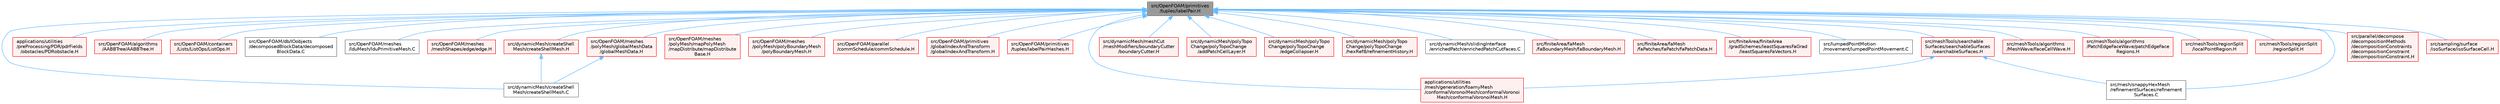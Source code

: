 digraph "src/OpenFOAM/primitives/tuples/labelPair.H"
{
 // LATEX_PDF_SIZE
  bgcolor="transparent";
  edge [fontname=Helvetica,fontsize=10,labelfontname=Helvetica,labelfontsize=10];
  node [fontname=Helvetica,fontsize=10,shape=box,height=0.2,width=0.4];
  Node1 [id="Node000001",label="src/OpenFOAM/primitives\l/tuples/labelPair.H",height=0.2,width=0.4,color="gray40", fillcolor="grey60", style="filled", fontcolor="black",tooltip=" "];
  Node1 -> Node2 [id="edge1_Node000001_Node000002",dir="back",color="steelblue1",style="solid",tooltip=" "];
  Node2 [id="Node000002",label="applications/utilities\l/mesh/generation/foamyMesh\l/conformalVoronoiMesh/conformalVoronoi\lMesh/conformalVoronoiMesh.H",height=0.2,width=0.4,color="red", fillcolor="#FFF0F0", style="filled",URL="$conformalVoronoiMesh_8H.html",tooltip=" "];
  Node1 -> Node17 [id="edge2_Node000001_Node000017",dir="back",color="steelblue1",style="solid",tooltip=" "];
  Node17 [id="Node000017",label="applications/utilities\l/preProcessing/PDR/pdrFields\l/obstacles/PDRobstacle.H",height=0.2,width=0.4,color="red", fillcolor="#FFF0F0", style="filled",URL="$PDRobstacle_8H.html",tooltip=" "];
  Node1 -> Node20 [id="edge3_Node000001_Node000020",dir="back",color="steelblue1",style="solid",tooltip=" "];
  Node20 [id="Node000020",label="src/OpenFOAM/algorithms\l/AABBTree/AABBTree.H",height=0.2,width=0.4,color="red", fillcolor="#FFF0F0", style="filled",URL="$AABBTree_8H.html",tooltip=" "];
  Node1 -> Node27 [id="edge4_Node000001_Node000027",dir="back",color="steelblue1",style="solid",tooltip=" "];
  Node27 [id="Node000027",label="src/OpenFOAM/containers\l/Lists/ListOps/ListOps.H",height=0.2,width=0.4,color="red", fillcolor="#FFF0F0", style="filled",URL="$ListOps_8H.html",tooltip="Various functions to operate on Lists."];
  Node1 -> Node847 [id="edge5_Node000001_Node000847",dir="back",color="steelblue1",style="solid",tooltip=" "];
  Node847 [id="Node000847",label="src/OpenFOAM/db/IOobjects\l/decomposedBlockData/decomposed\lBlockData.C",height=0.2,width=0.4,color="grey40", fillcolor="white", style="filled",URL="$decomposedBlockData_8C.html",tooltip=" "];
  Node1 -> Node3435 [id="edge6_Node000001_Node003435",dir="back",color="steelblue1",style="solid",tooltip=" "];
  Node3435 [id="Node003435",label="src/OpenFOAM/meshes\l/lduMesh/lduPrimitiveMesh.C",height=0.2,width=0.4,color="grey40", fillcolor="white", style="filled",URL="$lduPrimitiveMesh_8C.html",tooltip=" "];
  Node1 -> Node5579 [id="edge7_Node000001_Node005579",dir="back",color="steelblue1",style="solid",tooltip=" "];
  Node5579 [id="Node005579",label="src/OpenFOAM/meshes\l/meshShapes/edge/edge.H",height=0.2,width=0.4,color="red", fillcolor="#FFF0F0", style="filled",URL="$edge_8H.html",tooltip=" "];
  Node1 -> Node5740 [id="edge8_Node000001_Node005740",dir="back",color="steelblue1",style="solid",tooltip=" "];
  Node5740 [id="Node005740",label="src/OpenFOAM/meshes\l/polyMesh/globalMeshData\l/globalMeshData.H",height=0.2,width=0.4,color="red", fillcolor="#FFF0F0", style="filled",URL="$globalMeshData_8H.html",tooltip=" "];
  Node5740 -> Node64 [id="edge9_Node005740_Node000064",dir="back",color="steelblue1",style="solid",tooltip=" "];
  Node64 [id="Node000064",label="src/dynamicMesh/createShell\lMesh/createShellMesh.C",height=0.2,width=0.4,color="grey40", fillcolor="white", style="filled",URL="$createShellMesh_8C.html",tooltip=" "];
  Node1 -> Node3977 [id="edge10_Node000001_Node003977",dir="back",color="steelblue1",style="solid",tooltip=" "];
  Node3977 [id="Node003977",label="src/OpenFOAM/meshes\l/polyMesh/mapPolyMesh\l/mapDistribute/mapDistribute\lBase.H",height=0.2,width=0.4,color="red", fillcolor="#FFF0F0", style="filled",URL="$mapDistributeBase_8H.html",tooltip=" "];
  Node1 -> Node5190 [id="edge11_Node000001_Node005190",dir="back",color="steelblue1",style="solid",tooltip=" "];
  Node5190 [id="Node005190",label="src/OpenFOAM/meshes\l/polyMesh/polyBoundaryMesh\l/polyBoundaryMesh.H",height=0.2,width=0.4,color="red", fillcolor="#FFF0F0", style="filled",URL="$polyBoundaryMesh_8H.html",tooltip=" "];
  Node1 -> Node6907 [id="edge12_Node000001_Node006907",dir="back",color="steelblue1",style="solid",tooltip=" "];
  Node6907 [id="Node006907",label="src/OpenFOAM/parallel\l/commSchedule/commSchedule.H",height=0.2,width=0.4,color="red", fillcolor="#FFF0F0", style="filled",URL="$commSchedule_8H.html",tooltip=" "];
  Node1 -> Node4298 [id="edge13_Node000001_Node004298",dir="back",color="steelblue1",style="solid",tooltip=" "];
  Node4298 [id="Node004298",label="src/OpenFOAM/primitives\l/globalIndexAndTransform\l/globalIndexAndTransform.H",height=0.2,width=0.4,color="red", fillcolor="#FFF0F0", style="filled",URL="$globalIndexAndTransform_8H.html",tooltip=" "];
  Node1 -> Node6908 [id="edge14_Node000001_Node006908",dir="back",color="steelblue1",style="solid",tooltip=" "];
  Node6908 [id="Node006908",label="src/OpenFOAM/primitives\l/tuples/labelPairHashes.H",height=0.2,width=0.4,color="red", fillcolor="#FFF0F0", style="filled",URL="$labelPairHashes_8H.html",tooltip="A HashTable to objects of type <T> with a labelPair key. The hashing is based on labelPair (FixedList..."];
  Node1 -> Node64 [id="edge15_Node000001_Node000064",dir="back",color="steelblue1",style="solid",tooltip=" "];
  Node1 -> Node5750 [id="edge16_Node000001_Node005750",dir="back",color="steelblue1",style="solid",tooltip=" "];
  Node5750 [id="Node005750",label="src/dynamicMesh/createShell\lMesh/createShellMesh.H",height=0.2,width=0.4,color="red", fillcolor="#FFF0F0", style="filled",URL="$createShellMesh_8H.html",tooltip=" "];
  Node5750 -> Node64 [id="edge17_Node005750_Node000064",dir="back",color="steelblue1",style="solid",tooltip=" "];
  Node1 -> Node5586 [id="edge18_Node000001_Node005586",dir="back",color="steelblue1",style="solid",tooltip=" "];
  Node5586 [id="Node005586",label="src/dynamicMesh/meshCut\l/meshModifiers/boundaryCutter\l/boundaryCutter.H",height=0.2,width=0.4,color="red", fillcolor="#FFF0F0", style="filled",URL="$boundaryCutter_8H.html",tooltip=" "];
  Node1 -> Node5743 [id="edge19_Node000001_Node005743",dir="back",color="steelblue1",style="solid",tooltip=" "];
  Node5743 [id="Node005743",label="src/dynamicMesh/polyTopo\lChange/polyTopoChange\l/addPatchCellLayer.H",height=0.2,width=0.4,color="red", fillcolor="#FFF0F0", style="filled",URL="$addPatchCellLayer_8H.html",tooltip=" "];
  Node1 -> Node4385 [id="edge20_Node000001_Node004385",dir="back",color="steelblue1",style="solid",tooltip=" "];
  Node4385 [id="Node004385",label="src/dynamicMesh/polyTopo\lChange/polyTopoChange\l/edgeCollapser.H",height=0.2,width=0.4,color="red", fillcolor="#FFF0F0", style="filled",URL="$edgeCollapser_8H.html",tooltip=" "];
  Node1 -> Node6912 [id="edge21_Node000001_Node006912",dir="back",color="steelblue1",style="solid",tooltip=" "];
  Node6912 [id="Node006912",label="src/dynamicMesh/polyTopo\lChange/polyTopoChange\l/hexRef8/refinementHistory.H",height=0.2,width=0.4,color="red", fillcolor="#FFF0F0", style="filled",URL="$refinementHistory_8H.html",tooltip=" "];
  Node1 -> Node5567 [id="edge22_Node000001_Node005567",dir="back",color="steelblue1",style="solid",tooltip=" "];
  Node5567 [id="Node005567",label="src/dynamicMesh/slidingInterface\l/enrichedPatch/enrichedPatchCutFaces.C",height=0.2,width=0.4,color="grey40", fillcolor="white", style="filled",URL="$enrichedPatchCutFaces_8C.html",tooltip="Calculating cut faces of the enriched patch, together with the addressing into master and slave patch..."];
  Node1 -> Node3918 [id="edge23_Node000001_Node003918",dir="back",color="steelblue1",style="solid",tooltip=" "];
  Node3918 [id="Node003918",label="src/finiteArea/faMesh\l/faBoundaryMesh/faBoundaryMesh.H",height=0.2,width=0.4,color="red", fillcolor="#FFF0F0", style="filled",URL="$faBoundaryMesh_8H.html",tooltip=" "];
  Node1 -> Node6913 [id="edge24_Node000001_Node006913",dir="back",color="steelblue1",style="solid",tooltip=" "];
  Node6913 [id="Node006913",label="src/finiteArea/faMesh\l/faPatches/faPatch/faPatchData.H",height=0.2,width=0.4,color="red", fillcolor="#FFF0F0", style="filled",URL="$faPatchData_8H.html",tooltip=" "];
  Node1 -> Node3580 [id="edge25_Node000001_Node003580",dir="back",color="steelblue1",style="solid",tooltip=" "];
  Node3580 [id="Node003580",label="src/finiteArea/finiteArea\l/gradSchemes/leastSquaresFaGrad\l/leastSquaresFaVectors.H",height=0.2,width=0.4,color="red", fillcolor="#FFF0F0", style="filled",URL="$leastSquaresFaVectors_8H.html",tooltip=" "];
  Node1 -> Node953 [id="edge26_Node000001_Node000953",dir="back",color="steelblue1",style="solid",tooltip=" "];
  Node953 [id="Node000953",label="src/lumpedPointMotion\l/movement/lumpedPointMovement.C",height=0.2,width=0.4,color="grey40", fillcolor="white", style="filled",URL="$src_2lumpedPointMotion_2movement_2lumpedPointMovement_8C.html",tooltip=" "];
  Node1 -> Node273 [id="edge27_Node000001_Node000273",dir="back",color="steelblue1",style="solid",tooltip=" "];
  Node273 [id="Node000273",label="src/mesh/snappyHexMesh\l/refinementSurfaces/refinement\lSurfaces.C",height=0.2,width=0.4,color="grey40", fillcolor="white", style="filled",URL="$refinementSurfaces_8C.html",tooltip=" "];
  Node1 -> Node897 [id="edge28_Node000001_Node000897",dir="back",color="steelblue1",style="solid",tooltip=" "];
  Node897 [id="Node000897",label="src/meshTools/algorithms\l/MeshWave/FaceCellWave.H",height=0.2,width=0.4,color="red", fillcolor="#FFF0F0", style="filled",URL="$FaceCellWave_8H.html",tooltip=" "];
  Node1 -> Node4467 [id="edge29_Node000001_Node004467",dir="back",color="steelblue1",style="solid",tooltip=" "];
  Node4467 [id="Node004467",label="src/meshTools/algorithms\l/PatchEdgeFaceWave/patchEdgeFace\lRegions.H",height=0.2,width=0.4,color="red", fillcolor="#FFF0F0", style="filled",URL="$patchEdgeFaceRegions_8H.html",tooltip=" "];
  Node1 -> Node5649 [id="edge30_Node000001_Node005649",dir="back",color="steelblue1",style="solid",tooltip=" "];
  Node5649 [id="Node005649",label="src/meshTools/regionSplit\l/localPointRegion.H",height=0.2,width=0.4,color="red", fillcolor="#FFF0F0", style="filled",URL="$localPointRegion_8H.html",tooltip=" "];
  Node1 -> Node700 [id="edge31_Node000001_Node000700",dir="back",color="steelblue1",style="solid",tooltip=" "];
  Node700 [id="Node000700",label="src/meshTools/regionSplit\l/regionSplit.H",height=0.2,width=0.4,color="red", fillcolor="#FFF0F0", style="filled",URL="$regionSplit_8H.html",tooltip=" "];
  Node1 -> Node5469 [id="edge32_Node000001_Node005469",dir="back",color="steelblue1",style="solid",tooltip=" "];
  Node5469 [id="Node005469",label="src/meshTools/searchable\lSurfaces/searchableSurfaces\l/searchableSurfaces.H",height=0.2,width=0.4,color="red", fillcolor="#FFF0F0", style="filled",URL="$searchableSurfaces_8H.html",tooltip=" "];
  Node5469 -> Node2 [id="edge33_Node005469_Node000002",dir="back",color="steelblue1",style="solid",tooltip=" "];
  Node5469 -> Node273 [id="edge34_Node005469_Node000273",dir="back",color="steelblue1",style="solid",tooltip=" "];
  Node1 -> Node6914 [id="edge35_Node000001_Node006914",dir="back",color="steelblue1",style="solid",tooltip=" "];
  Node6914 [id="Node006914",label="src/parallel/decompose\l/decompositionMethods\l/decompositionConstraints\l/decompositionConstraint\l/decompositionConstraint.H",height=0.2,width=0.4,color="red", fillcolor="#FFF0F0", style="filled",URL="$decompositionConstraint_8H.html",tooltip=" "];
  Node1 -> Node133 [id="edge36_Node000001_Node000133",dir="back",color="steelblue1",style="solid",tooltip=" "];
  Node133 [id="Node000133",label="src/sampling/surface\l/isoSurface/isoSurfaceCell.H",height=0.2,width=0.4,color="red", fillcolor="#FFF0F0", style="filled",URL="$isoSurfaceCell_8H.html",tooltip=" "];
}
